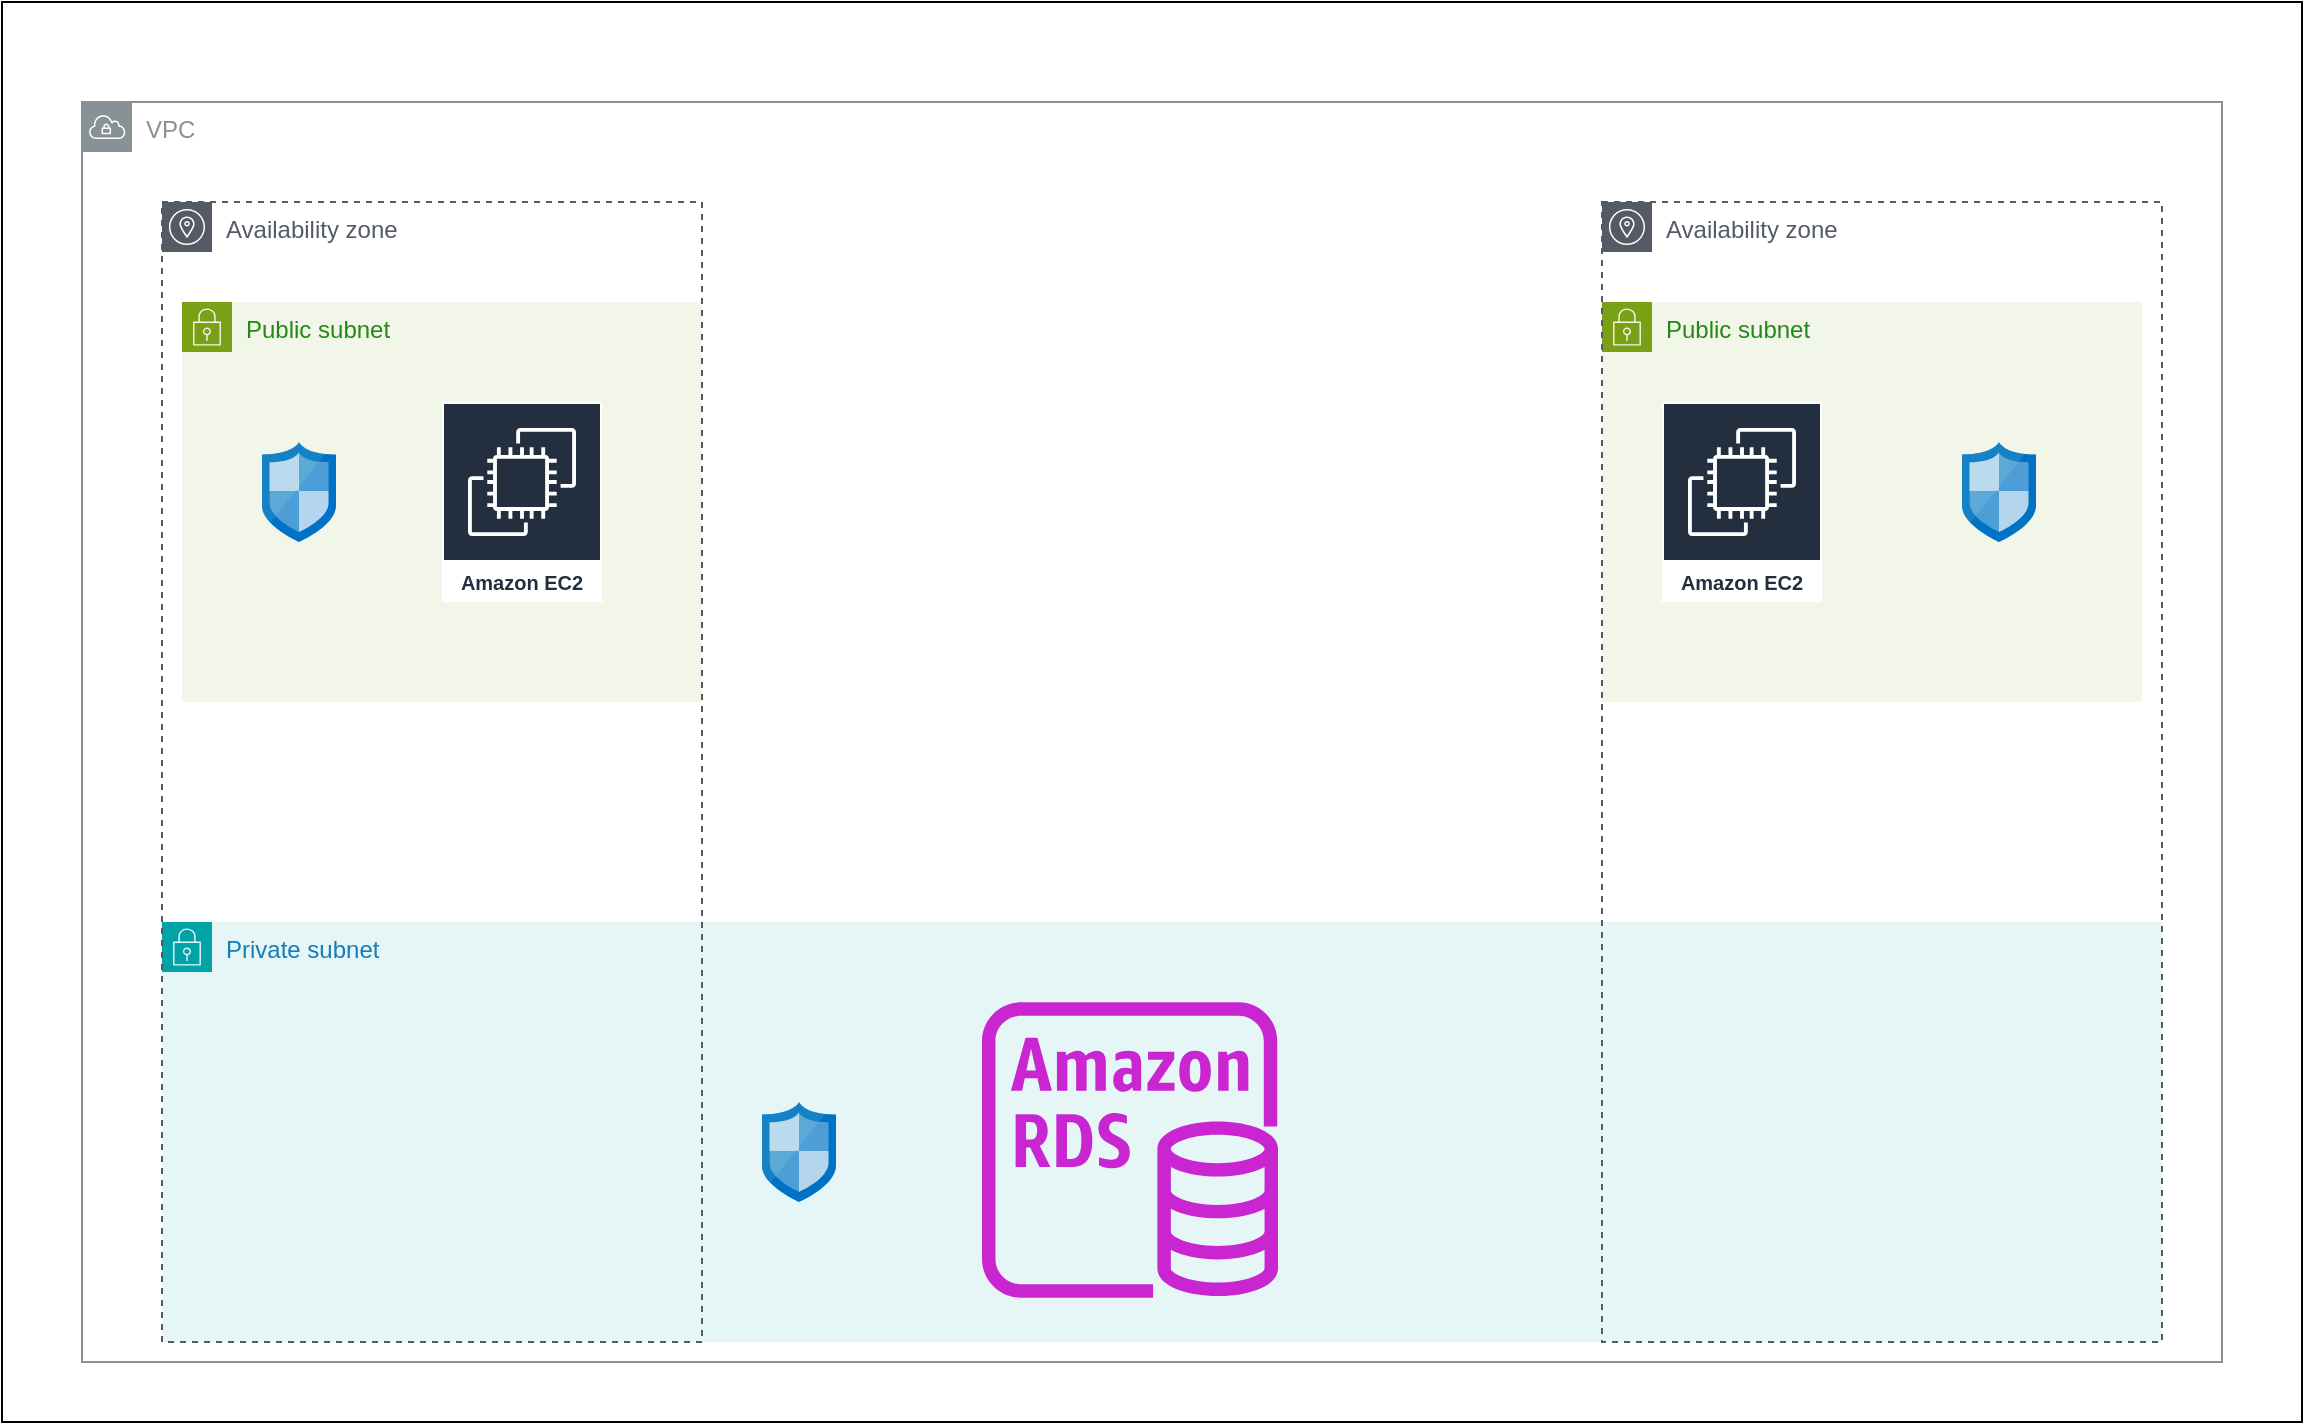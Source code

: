 <mxfile version="25.0.3">
  <diagram name="Page-1" id="exHbjJb1eUm2i2H5MIh6">
    <mxGraphModel dx="2173" dy="743" grid="1" gridSize="10" guides="1" tooltips="1" connect="1" arrows="1" fold="1" page="1" pageScale="1" pageWidth="850" pageHeight="1100" math="0" shadow="0">
      <root>
        <mxCell id="0" />
        <mxCell id="1" parent="0" />
        <mxCell id="hLEPmnF3xuwa2py_abNP-1" value="" style="rounded=0;whiteSpace=wrap;html=1;" vertex="1" parent="1">
          <mxGeometry x="-190" y="10" width="1150" height="710" as="geometry" />
        </mxCell>
        <mxCell id="hLEPmnF3xuwa2py_abNP-2" value="VPC" style="sketch=0;outlineConnect=0;gradientColor=none;html=1;whiteSpace=wrap;fontSize=12;fontStyle=0;shape=mxgraph.aws4.group;grIcon=mxgraph.aws4.group_vpc;strokeColor=#879196;fillColor=none;verticalAlign=top;align=left;spacingLeft=30;fontColor=#879196;dashed=0;" vertex="1" parent="1">
          <mxGeometry x="-150" y="60" width="1070" height="630" as="geometry" />
        </mxCell>
        <mxCell id="hLEPmnF3xuwa2py_abNP-3" value="Public subnet" style="points=[[0,0],[0.25,0],[0.5,0],[0.75,0],[1,0],[1,0.25],[1,0.5],[1,0.75],[1,1],[0.75,1],[0.5,1],[0.25,1],[0,1],[0,0.75],[0,0.5],[0,0.25]];outlineConnect=0;gradientColor=none;html=1;whiteSpace=wrap;fontSize=12;fontStyle=0;container=1;pointerEvents=0;collapsible=0;recursiveResize=0;shape=mxgraph.aws4.group;grIcon=mxgraph.aws4.group_security_group;grStroke=0;strokeColor=#7AA116;fillColor=#F2F6E8;verticalAlign=top;align=left;spacingLeft=30;fontColor=#248814;dashed=0;" vertex="1" parent="1">
          <mxGeometry x="-100" y="160" width="260" height="200" as="geometry" />
        </mxCell>
        <mxCell id="hLEPmnF3xuwa2py_abNP-10" value="Amazon EC2" style="sketch=0;outlineConnect=0;fontColor=#232F3E;gradientColor=none;strokeColor=#ffffff;fillColor=#232F3E;dashed=0;verticalLabelPosition=middle;verticalAlign=bottom;align=center;html=1;whiteSpace=wrap;fontSize=10;fontStyle=1;spacing=3;shape=mxgraph.aws4.productIcon;prIcon=mxgraph.aws4.ec2;" vertex="1" parent="hLEPmnF3xuwa2py_abNP-3">
          <mxGeometry x="130" y="50" width="80" height="100" as="geometry" />
        </mxCell>
        <mxCell id="hLEPmnF3xuwa2py_abNP-12" value="" style="image;sketch=0;aspect=fixed;html=1;points=[];align=center;fontSize=12;image=img/lib/mscae/Network_Security_Groups_Classic.svg;" vertex="1" parent="hLEPmnF3xuwa2py_abNP-3">
          <mxGeometry x="40" y="70" width="37" height="50" as="geometry" />
        </mxCell>
        <mxCell id="hLEPmnF3xuwa2py_abNP-5" value="Public subnet" style="points=[[0,0],[0.25,0],[0.5,0],[0.75,0],[1,0],[1,0.25],[1,0.5],[1,0.75],[1,1],[0.75,1],[0.5,1],[0.25,1],[0,1],[0,0.75],[0,0.5],[0,0.25]];outlineConnect=0;gradientColor=none;html=1;whiteSpace=wrap;fontSize=12;fontStyle=0;container=1;pointerEvents=0;collapsible=0;recursiveResize=0;shape=mxgraph.aws4.group;grIcon=mxgraph.aws4.group_security_group;grStroke=0;strokeColor=#7AA116;fillColor=#F2F6E8;verticalAlign=top;align=left;spacingLeft=30;fontColor=#248814;dashed=0;" vertex="1" parent="1">
          <mxGeometry x="610" y="160" width="270" height="200" as="geometry" />
        </mxCell>
        <mxCell id="hLEPmnF3xuwa2py_abNP-13" value="" style="image;sketch=0;aspect=fixed;html=1;points=[];align=center;fontSize=12;image=img/lib/mscae/Network_Security_Groups_Classic.svg;" vertex="1" parent="hLEPmnF3xuwa2py_abNP-5">
          <mxGeometry x="180" y="70" width="37" height="50" as="geometry" />
        </mxCell>
        <mxCell id="hLEPmnF3xuwa2py_abNP-6" value="Private subnet" style="points=[[0,0],[0.25,0],[0.5,0],[0.75,0],[1,0],[1,0.25],[1,0.5],[1,0.75],[1,1],[0.75,1],[0.5,1],[0.25,1],[0,1],[0,0.75],[0,0.5],[0,0.25]];outlineConnect=0;gradientColor=none;html=1;whiteSpace=wrap;fontSize=12;fontStyle=0;container=1;pointerEvents=0;collapsible=0;recursiveResize=0;shape=mxgraph.aws4.group;grIcon=mxgraph.aws4.group_security_group;grStroke=0;strokeColor=#00A4A6;fillColor=#E6F6F7;verticalAlign=top;align=left;spacingLeft=30;fontColor=#147EBA;dashed=0;" vertex="1" parent="1">
          <mxGeometry x="-110" y="470" width="1000" height="210" as="geometry" />
        </mxCell>
        <mxCell id="hLEPmnF3xuwa2py_abNP-9" value="" style="sketch=0;outlineConnect=0;fontColor=#232F3E;gradientColor=none;fillColor=#C925D1;strokeColor=none;dashed=0;verticalLabelPosition=bottom;verticalAlign=top;align=center;html=1;fontSize=12;fontStyle=0;aspect=fixed;pointerEvents=1;shape=mxgraph.aws4.rds_instance;" vertex="1" parent="hLEPmnF3xuwa2py_abNP-6">
          <mxGeometry x="410" y="40" width="148" height="148" as="geometry" />
        </mxCell>
        <mxCell id="hLEPmnF3xuwa2py_abNP-11" value="Amazon EC2" style="sketch=0;outlineConnect=0;fontColor=#232F3E;gradientColor=none;strokeColor=#ffffff;fillColor=#232F3E;dashed=0;verticalLabelPosition=middle;verticalAlign=bottom;align=center;html=1;whiteSpace=wrap;fontSize=10;fontStyle=1;spacing=3;shape=mxgraph.aws4.productIcon;prIcon=mxgraph.aws4.ec2;" vertex="1" parent="1">
          <mxGeometry x="640" y="210" width="80" height="100" as="geometry" />
        </mxCell>
        <mxCell id="hLEPmnF3xuwa2py_abNP-14" value="" style="image;sketch=0;aspect=fixed;html=1;points=[];align=center;fontSize=12;image=img/lib/mscae/Network_Security_Groups_Classic.svg;" vertex="1" parent="1">
          <mxGeometry x="190" y="560" width="37" height="50" as="geometry" />
        </mxCell>
        <mxCell id="hLEPmnF3xuwa2py_abNP-15" value="Availability zone" style="sketch=0;outlineConnect=0;gradientColor=none;html=1;whiteSpace=wrap;fontSize=12;fontStyle=0;shape=mxgraph.aws4.group;grIcon=mxgraph.aws4.group_availability_zone;strokeColor=#545B64;fillColor=none;verticalAlign=top;align=left;spacingLeft=30;fontColor=#545B64;dashed=1;" vertex="1" parent="1">
          <mxGeometry x="-110" y="110" width="270" height="570" as="geometry" />
        </mxCell>
        <mxCell id="hLEPmnF3xuwa2py_abNP-16" value="Availability zone" style="sketch=0;outlineConnect=0;gradientColor=none;html=1;whiteSpace=wrap;fontSize=12;fontStyle=0;shape=mxgraph.aws4.group;grIcon=mxgraph.aws4.group_availability_zone;strokeColor=#545B64;fillColor=none;verticalAlign=top;align=left;spacingLeft=30;fontColor=#545B64;dashed=1;" vertex="1" parent="1">
          <mxGeometry x="610" y="110" width="280" height="570" as="geometry" />
        </mxCell>
      </root>
    </mxGraphModel>
  </diagram>
</mxfile>
